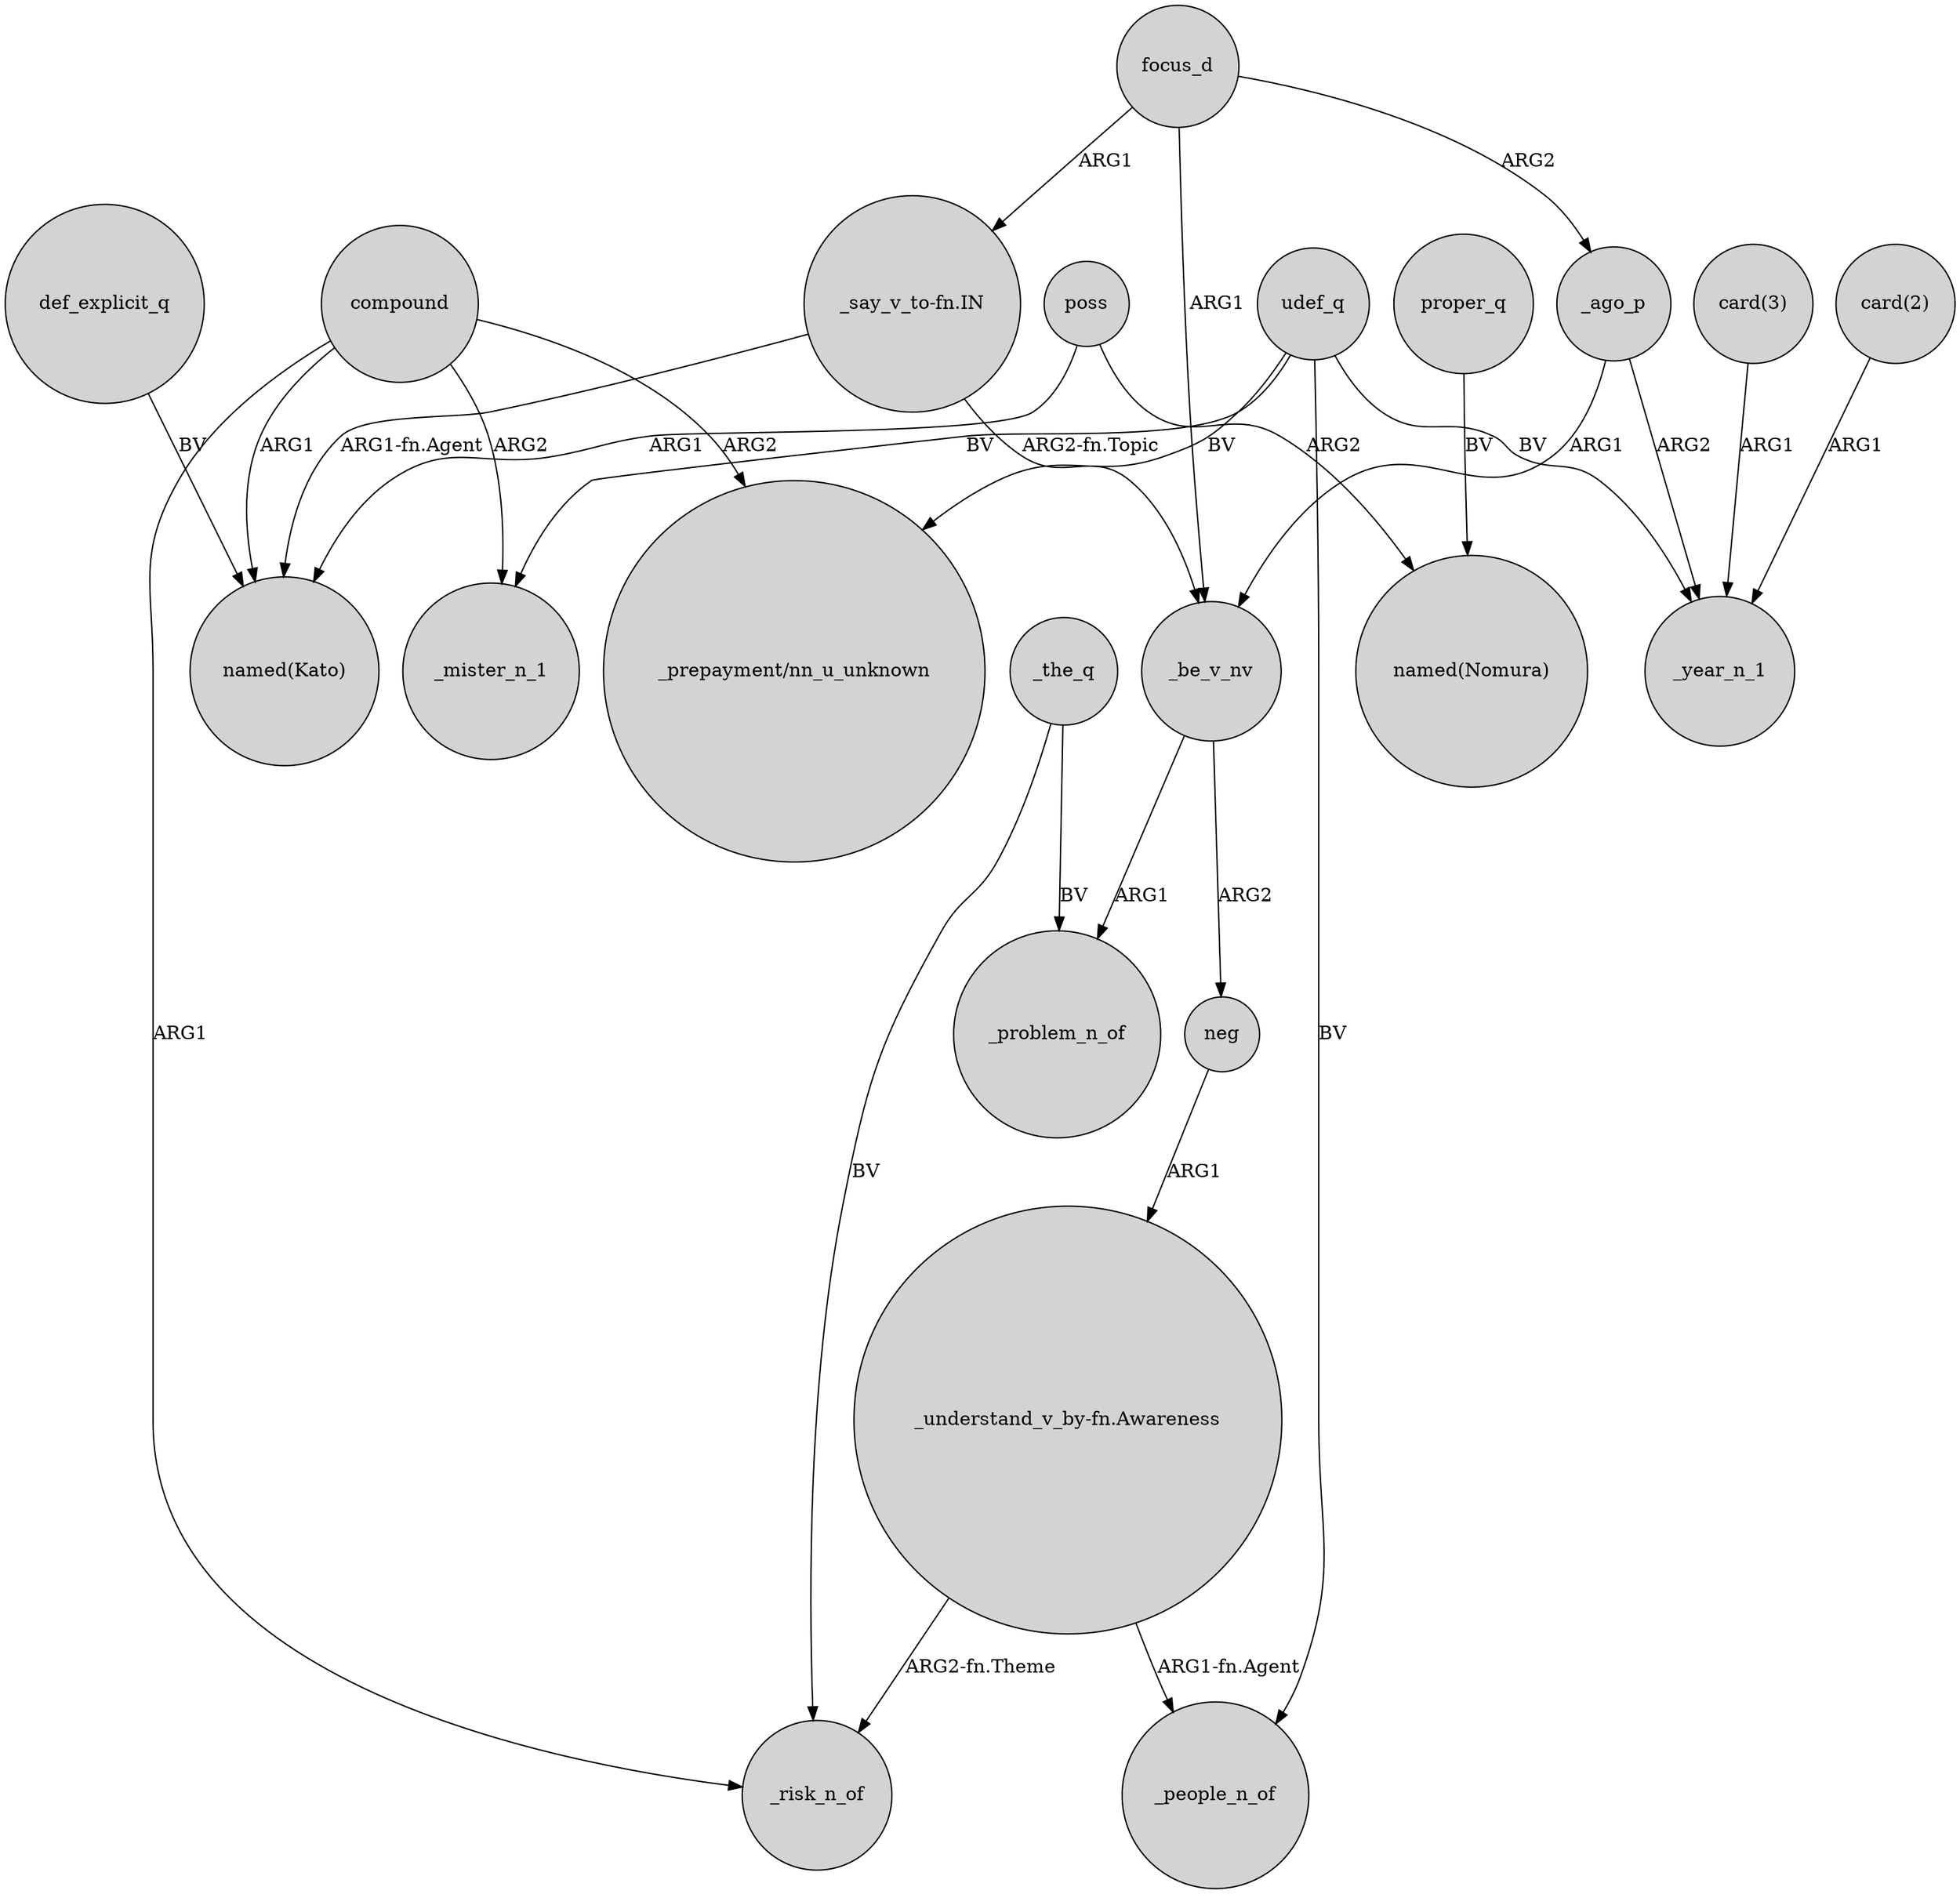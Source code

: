 digraph {
	node [shape=circle style=filled]
	"_say_v_to-fn.IN" -> "named(Kato)" [label="ARG1-fn.Agent"]
	compound -> _risk_n_of [label=ARG1]
	compound -> "_prepayment/nn_u_unknown" [label=ARG2]
	"_understand_v_by-fn.Awareness" -> _people_n_of [label="ARG1-fn.Agent"]
	udef_q -> "_prepayment/nn_u_unknown" [label=BV]
	compound -> _mister_n_1 [label=ARG2]
	_ago_p -> _be_v_nv [label=ARG1]
	_the_q -> _problem_n_of [label=BV]
	udef_q -> _mister_n_1 [label=BV]
	focus_d -> _be_v_nv [label=ARG1]
	poss -> "named(Kato)" [label=ARG1]
	udef_q -> _people_n_of [label=BV]
	_ago_p -> _year_n_1 [label=ARG2]
	proper_q -> "named(Nomura)" [label=BV]
	_be_v_nv -> neg [label=ARG2]
	"_understand_v_by-fn.Awareness" -> _risk_n_of [label="ARG2-fn.Theme"]
	"card(2)" -> _year_n_1 [label=ARG1]
	neg -> "_understand_v_by-fn.Awareness" [label=ARG1]
	"_say_v_to-fn.IN" -> _be_v_nv [label="ARG2-fn.Topic"]
	"card(3)" -> _year_n_1 [label=ARG1]
	udef_q -> _year_n_1 [label=BV]
	focus_d -> _ago_p [label=ARG2]
	poss -> "named(Nomura)" [label=ARG2]
	_be_v_nv -> _problem_n_of [label=ARG1]
	compound -> "named(Kato)" [label=ARG1]
	_the_q -> _risk_n_of [label=BV]
	def_explicit_q -> "named(Kato)" [label=BV]
	focus_d -> "_say_v_to-fn.IN" [label=ARG1]
}
